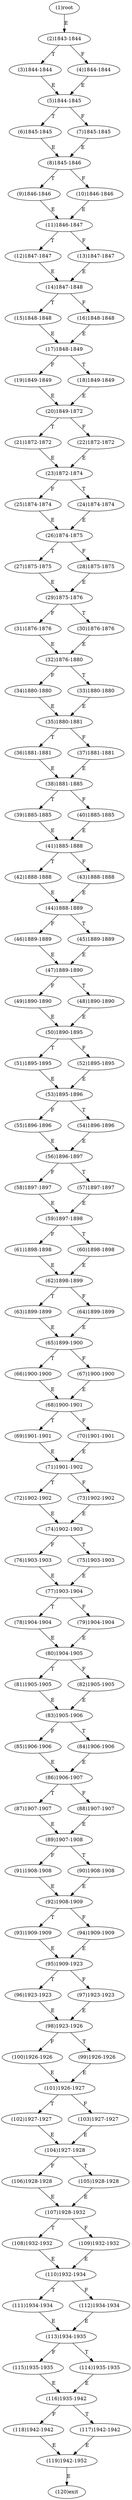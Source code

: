 digraph "" { 
1[ label="(1)root"];
2[ label="(2)1843-1844"];
3[ label="(3)1844-1844"];
4[ label="(4)1844-1844"];
5[ label="(5)1844-1845"];
6[ label="(6)1845-1845"];
7[ label="(7)1845-1845"];
8[ label="(8)1845-1846"];
9[ label="(9)1846-1846"];
10[ label="(10)1846-1846"];
11[ label="(11)1846-1847"];
12[ label="(12)1847-1847"];
13[ label="(13)1847-1847"];
14[ label="(14)1847-1848"];
15[ label="(15)1848-1848"];
17[ label="(17)1848-1849"];
16[ label="(16)1848-1848"];
19[ label="(19)1849-1849"];
18[ label="(18)1849-1849"];
21[ label="(21)1872-1872"];
20[ label="(20)1849-1872"];
23[ label="(23)1872-1874"];
22[ label="(22)1872-1872"];
25[ label="(25)1874-1874"];
24[ label="(24)1874-1874"];
27[ label="(27)1875-1875"];
26[ label="(26)1874-1875"];
29[ label="(29)1875-1876"];
28[ label="(28)1875-1875"];
31[ label="(31)1876-1876"];
30[ label="(30)1876-1876"];
34[ label="(34)1880-1880"];
35[ label="(35)1880-1881"];
32[ label="(32)1876-1880"];
33[ label="(33)1880-1880"];
38[ label="(38)1881-1885"];
39[ label="(39)1885-1885"];
36[ label="(36)1881-1881"];
37[ label="(37)1881-1881"];
42[ label="(42)1888-1888"];
43[ label="(43)1888-1888"];
40[ label="(40)1885-1885"];
41[ label="(41)1885-1888"];
46[ label="(46)1889-1889"];
47[ label="(47)1889-1890"];
44[ label="(44)1888-1889"];
45[ label="(45)1889-1889"];
51[ label="(51)1895-1895"];
50[ label="(50)1890-1895"];
49[ label="(49)1890-1890"];
48[ label="(48)1890-1890"];
55[ label="(55)1896-1896"];
54[ label="(54)1896-1896"];
53[ label="(53)1895-1896"];
52[ label="(52)1895-1895"];
59[ label="(59)1897-1898"];
58[ label="(58)1897-1897"];
57[ label="(57)1897-1897"];
56[ label="(56)1896-1897"];
63[ label="(63)1899-1899"];
62[ label="(62)1898-1899"];
61[ label="(61)1898-1898"];
60[ label="(60)1898-1898"];
68[ label="(68)1900-1901"];
69[ label="(69)1901-1901"];
70[ label="(70)1901-1901"];
71[ label="(71)1901-1902"];
64[ label="(64)1899-1899"];
65[ label="(65)1899-1900"];
66[ label="(66)1900-1900"];
67[ label="(67)1900-1900"];
76[ label="(76)1903-1903"];
77[ label="(77)1903-1904"];
78[ label="(78)1904-1904"];
79[ label="(79)1904-1904"];
72[ label="(72)1902-1902"];
73[ label="(73)1902-1902"];
74[ label="(74)1902-1903"];
75[ label="(75)1903-1903"];
85[ label="(85)1906-1906"];
84[ label="(84)1906-1906"];
87[ label="(87)1907-1907"];
86[ label="(86)1906-1907"];
81[ label="(81)1905-1905"];
80[ label="(80)1904-1905"];
83[ label="(83)1905-1906"];
82[ label="(82)1905-1905"];
93[ label="(93)1909-1909"];
92[ label="(92)1908-1909"];
95[ label="(95)1909-1923"];
94[ label="(94)1909-1909"];
89[ label="(89)1907-1908"];
88[ label="(88)1907-1907"];
91[ label="(91)1908-1908"];
90[ label="(90)1908-1908"];
102[ label="(102)1927-1927"];
103[ label="(103)1927-1927"];
100[ label="(100)1926-1926"];
101[ label="(101)1926-1927"];
98[ label="(98)1923-1926"];
99[ label="(99)1926-1926"];
96[ label="(96)1923-1923"];
97[ label="(97)1923-1923"];
110[ label="(110)1932-1934"];
111[ label="(111)1934-1934"];
108[ label="(108)1932-1932"];
109[ label="(109)1932-1932"];
106[ label="(106)1928-1928"];
107[ label="(107)1928-1932"];
104[ label="(104)1927-1928"];
105[ label="(105)1928-1928"];
119[ label="(119)1942-1952"];
118[ label="(118)1942-1942"];
117[ label="(117)1942-1942"];
116[ label="(116)1935-1942"];
115[ label="(115)1935-1935"];
114[ label="(114)1935-1935"];
113[ label="(113)1934-1935"];
112[ label="(112)1934-1934"];
120[ label="(120)exit"];
1->2[ label="E"];
2->4[ label="F"];
2->3[ label="T"];
3->5[ label="E"];
4->5[ label="E"];
5->7[ label="F"];
5->6[ label="T"];
6->8[ label="E"];
7->8[ label="E"];
8->10[ label="F"];
8->9[ label="T"];
9->11[ label="E"];
10->11[ label="E"];
11->13[ label="F"];
11->12[ label="T"];
12->14[ label="E"];
13->14[ label="E"];
14->16[ label="F"];
14->15[ label="T"];
15->17[ label="E"];
16->17[ label="E"];
17->19[ label="F"];
17->18[ label="T"];
18->20[ label="E"];
19->20[ label="E"];
20->22[ label="F"];
20->21[ label="T"];
21->23[ label="E"];
22->23[ label="E"];
23->25[ label="F"];
23->24[ label="T"];
24->26[ label="E"];
25->26[ label="E"];
26->28[ label="F"];
26->27[ label="T"];
27->29[ label="E"];
28->29[ label="E"];
29->31[ label="F"];
29->30[ label="T"];
30->32[ label="E"];
31->32[ label="E"];
32->34[ label="F"];
32->33[ label="T"];
33->35[ label="E"];
34->35[ label="E"];
35->37[ label="F"];
35->36[ label="T"];
36->38[ label="E"];
37->38[ label="E"];
38->40[ label="F"];
38->39[ label="T"];
39->41[ label="E"];
40->41[ label="E"];
41->43[ label="F"];
41->42[ label="T"];
42->44[ label="E"];
43->44[ label="E"];
44->46[ label="F"];
44->45[ label="T"];
45->47[ label="E"];
46->47[ label="E"];
47->49[ label="F"];
47->48[ label="T"];
48->50[ label="E"];
49->50[ label="E"];
50->52[ label="F"];
50->51[ label="T"];
51->53[ label="E"];
52->53[ label="E"];
53->55[ label="F"];
53->54[ label="T"];
54->56[ label="E"];
55->56[ label="E"];
56->58[ label="F"];
56->57[ label="T"];
57->59[ label="E"];
58->59[ label="E"];
59->61[ label="F"];
59->60[ label="T"];
60->62[ label="E"];
61->62[ label="E"];
62->64[ label="F"];
62->63[ label="T"];
63->65[ label="E"];
64->65[ label="E"];
65->67[ label="F"];
65->66[ label="T"];
66->68[ label="E"];
67->68[ label="E"];
68->70[ label="F"];
68->69[ label="T"];
69->71[ label="E"];
70->71[ label="E"];
71->73[ label="F"];
71->72[ label="T"];
72->74[ label="E"];
73->74[ label="E"];
74->76[ label="F"];
74->75[ label="T"];
75->77[ label="E"];
76->77[ label="E"];
77->79[ label="F"];
77->78[ label="T"];
78->80[ label="E"];
79->80[ label="E"];
80->82[ label="F"];
80->81[ label="T"];
81->83[ label="E"];
82->83[ label="E"];
83->85[ label="F"];
83->84[ label="T"];
84->86[ label="E"];
85->86[ label="E"];
86->88[ label="F"];
86->87[ label="T"];
87->89[ label="E"];
88->89[ label="E"];
89->91[ label="F"];
89->90[ label="T"];
90->92[ label="E"];
91->92[ label="E"];
92->94[ label="F"];
92->93[ label="T"];
93->95[ label="E"];
94->95[ label="E"];
95->97[ label="F"];
95->96[ label="T"];
96->98[ label="E"];
97->98[ label="E"];
98->100[ label="F"];
98->99[ label="T"];
99->101[ label="E"];
100->101[ label="E"];
101->103[ label="F"];
101->102[ label="T"];
102->104[ label="E"];
103->104[ label="E"];
104->106[ label="F"];
104->105[ label="T"];
105->107[ label="E"];
106->107[ label="E"];
107->109[ label="F"];
107->108[ label="T"];
108->110[ label="E"];
109->110[ label="E"];
110->112[ label="F"];
110->111[ label="T"];
111->113[ label="E"];
112->113[ label="E"];
113->115[ label="F"];
113->114[ label="T"];
114->116[ label="E"];
115->116[ label="E"];
116->118[ label="F"];
116->117[ label="T"];
117->119[ label="E"];
118->119[ label="E"];
119->120[ label="E"];
}